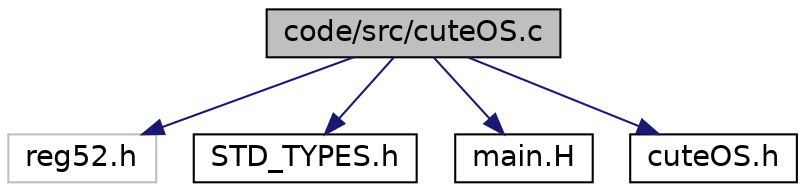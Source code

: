 digraph "code/src/cuteOS.c"
{
 // LATEX_PDF_SIZE
  edge [fontname="Helvetica",fontsize="14",labelfontname="Helvetica",labelfontsize="14"];
  node [fontname="Helvetica",fontsize="14",shape=record];
  Node1 [label="code/src/cuteOS.c",height=0.2,width=0.4,color="black", fillcolor="grey75", style="filled", fontcolor="black",tooltip="Main file for Cute Embedded Operating System (cuteOS) for 8051."];
  Node1 -> Node2 [color="midnightblue",fontsize="14",style="solid",fontname="Helvetica"];
  Node2 [label="reg52.h",height=0.2,width=0.4,color="grey75", fillcolor="white", style="filled",tooltip=" "];
  Node1 -> Node3 [color="midnightblue",fontsize="14",style="solid",fontname="Helvetica"];
  Node3 [label="STD_TYPES.h",height=0.2,width=0.4,color="black", fillcolor="white", style="filled",URL="$_s_t_d___t_y_p_e_s_8h.html",tooltip="Standard data types For AVR Microcontrollers."];
  Node1 -> Node4 [color="midnightblue",fontsize="14",style="solid",fontname="Helvetica"];
  Node4 [label="main.H",height=0.2,width=0.4,color="black", fillcolor="white", style="filled",URL="$main_8h.html",tooltip="Project Header for main.c."];
  Node1 -> Node5 [color="midnightblue",fontsize="14",style="solid",fontname="Helvetica"];
  Node5 [label="cuteOS.h",height=0.2,width=0.4,color="black", fillcolor="white", style="filled",URL="$cute_o_s_8h.html",tooltip="Simple EOS interfaces header file. See cuteOS.c for more details."];
}
